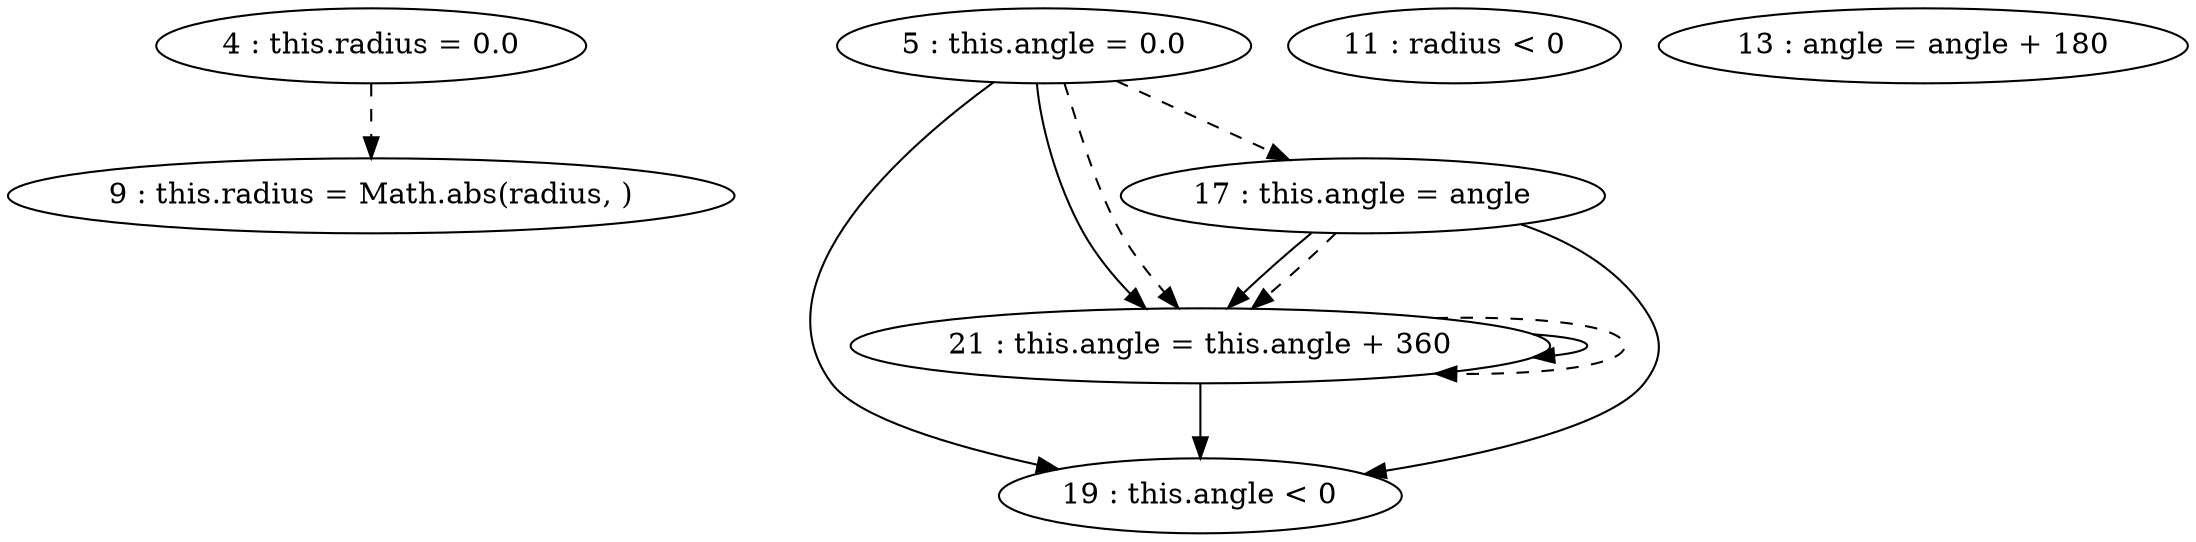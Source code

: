 digraph G {
"4 : this.radius = 0.0"
"4 : this.radius = 0.0" -> "9 : this.radius = Math.abs(radius, )" [style=dashed]
"5 : this.angle = 0.0"
"5 : this.angle = 0.0" -> "19 : this.angle < 0"
"5 : this.angle = 0.0" -> "21 : this.angle = this.angle + 360"
"5 : this.angle = 0.0" -> "21 : this.angle = this.angle + 360" [style=dashed]
"5 : this.angle = 0.0" -> "17 : this.angle = angle" [style=dashed]
"9 : this.radius = Math.abs(radius, )"
"11 : radius < 0"
"13 : angle = angle + 180"
"17 : this.angle = angle"
"17 : this.angle = angle" -> "19 : this.angle < 0"
"17 : this.angle = angle" -> "21 : this.angle = this.angle + 360"
"17 : this.angle = angle" -> "21 : this.angle = this.angle + 360" [style=dashed]
"19 : this.angle < 0"
"21 : this.angle = this.angle + 360"
"21 : this.angle = this.angle + 360" -> "19 : this.angle < 0"
"21 : this.angle = this.angle + 360" -> "21 : this.angle = this.angle + 360"
"21 : this.angle = this.angle + 360" -> "21 : this.angle = this.angle + 360" [style=dashed]
"19 : this.angle < 0"
}